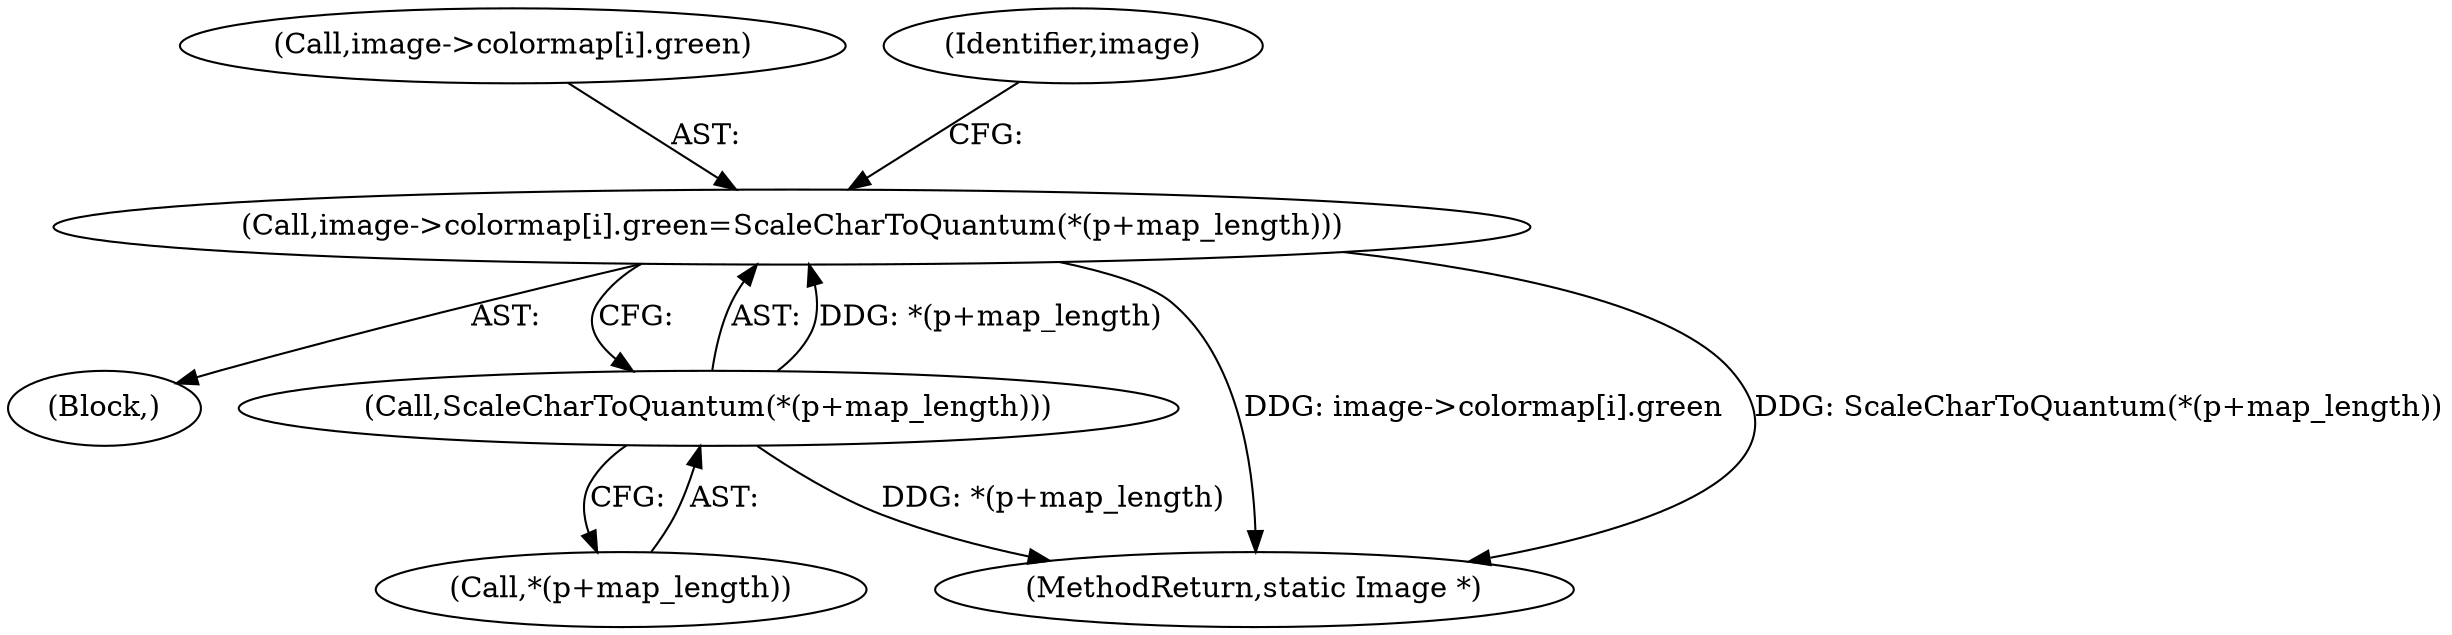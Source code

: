 digraph "0_ImageMagick_73fb0aac5b958521e1511e179ecc0ad49f70ebaf@array" {
"1001491" [label="(Call,image->colormap[i].green=ScaleCharToQuantum(*(p+map_length)))"];
"1001499" [label="(Call,ScaleCharToQuantum(*(p+map_length)))"];
"1001479" [label="(Block,)"];
"1001499" [label="(Call,ScaleCharToQuantum(*(p+map_length)))"];
"1001492" [label="(Call,image->colormap[i].green)"];
"1001508" [label="(Identifier,image)"];
"1001936" [label="(MethodReturn,static Image *)"];
"1001491" [label="(Call,image->colormap[i].green=ScaleCharToQuantum(*(p+map_length)))"];
"1001500" [label="(Call,*(p+map_length))"];
"1001491" -> "1001479"  [label="AST: "];
"1001491" -> "1001499"  [label="CFG: "];
"1001492" -> "1001491"  [label="AST: "];
"1001499" -> "1001491"  [label="AST: "];
"1001508" -> "1001491"  [label="CFG: "];
"1001491" -> "1001936"  [label="DDG: image->colormap[i].green"];
"1001491" -> "1001936"  [label="DDG: ScaleCharToQuantum(*(p+map_length))"];
"1001499" -> "1001491"  [label="DDG: *(p+map_length)"];
"1001499" -> "1001500"  [label="CFG: "];
"1001500" -> "1001499"  [label="AST: "];
"1001499" -> "1001936"  [label="DDG: *(p+map_length)"];
}
